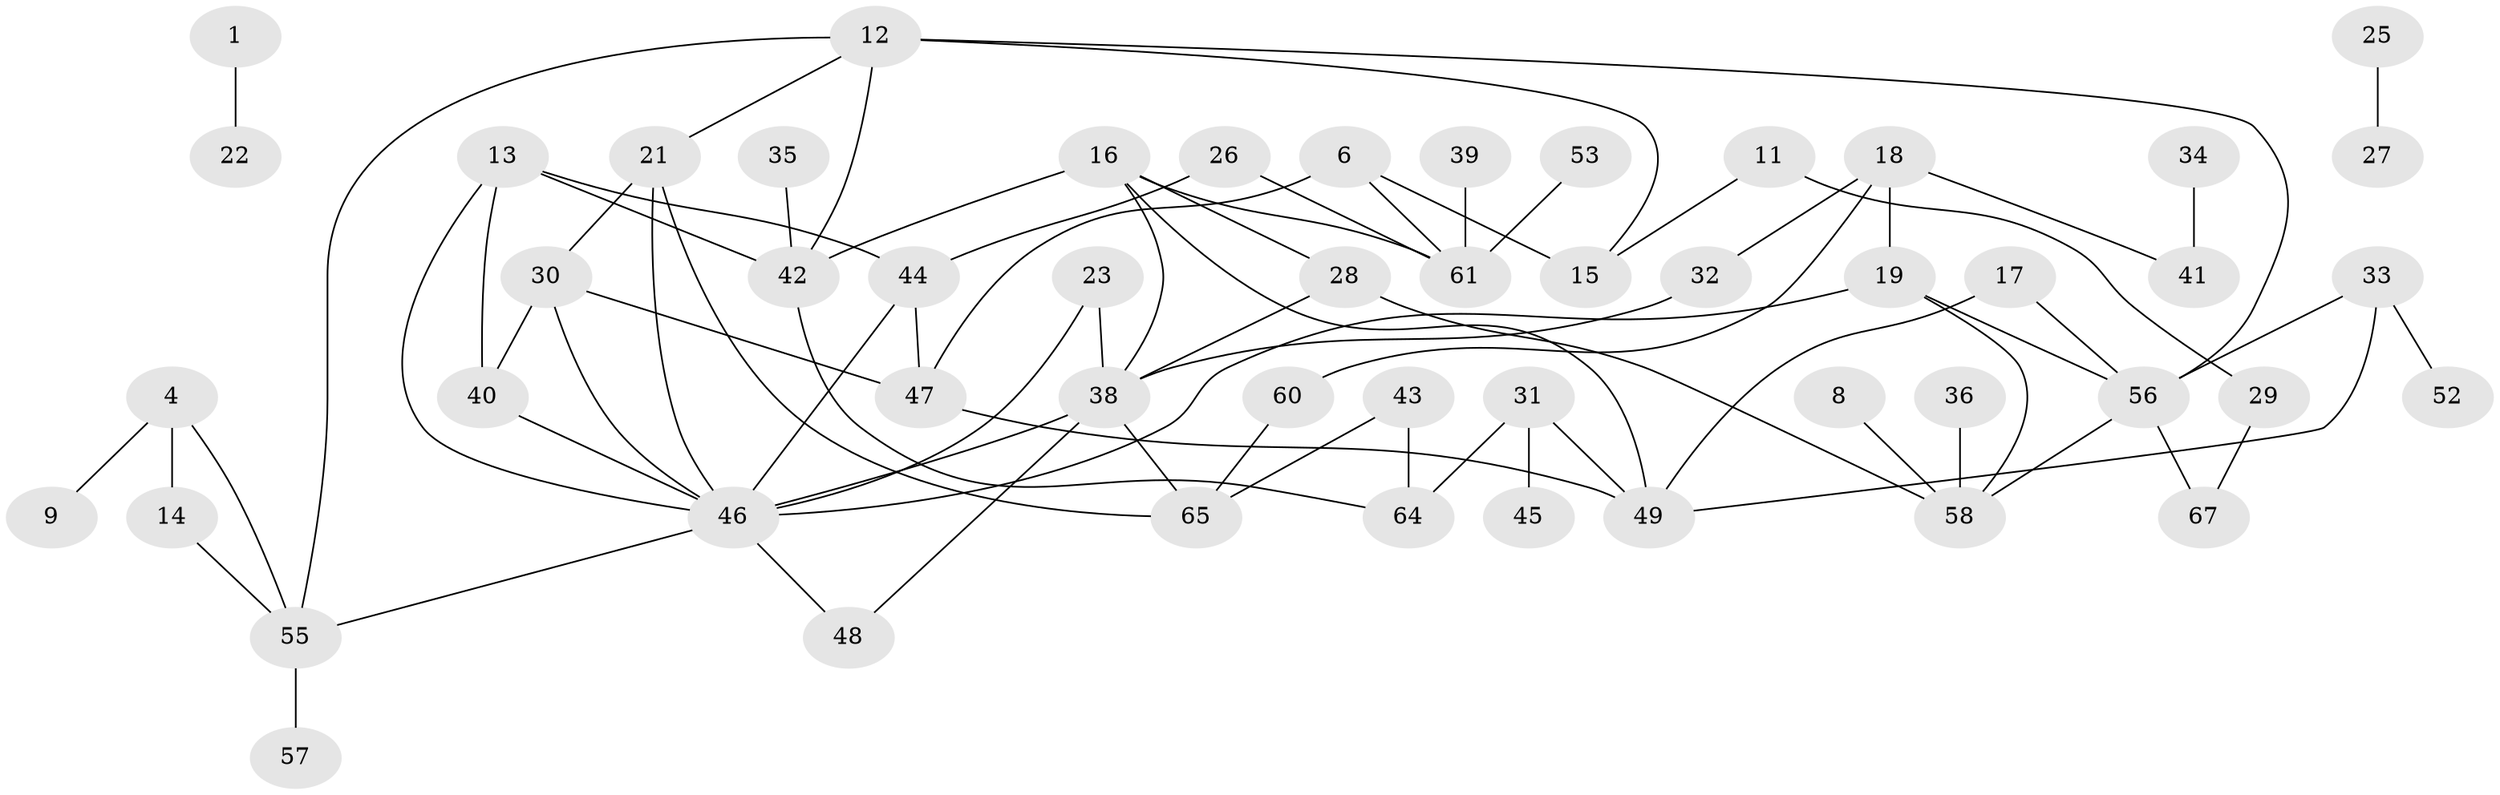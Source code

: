 // original degree distribution, {2: 0.308411214953271, 4: 0.11214953271028037, 1: 0.21495327102803738, 0: 0.1308411214953271, 3: 0.14953271028037382, 5: 0.07476635514018691, 7: 0.009345794392523364}
// Generated by graph-tools (version 1.1) at 2025/35/03/04/25 23:35:49]
// undirected, 52 vertices, 76 edges
graph export_dot {
  node [color=gray90,style=filled];
  1;
  4;
  6;
  8;
  9;
  11;
  12;
  13;
  14;
  15;
  16;
  17;
  18;
  19;
  21;
  22;
  23;
  25;
  26;
  27;
  28;
  29;
  30;
  31;
  32;
  33;
  34;
  35;
  36;
  38;
  39;
  40;
  41;
  42;
  43;
  44;
  45;
  46;
  47;
  48;
  49;
  52;
  53;
  55;
  56;
  57;
  58;
  60;
  61;
  64;
  65;
  67;
  1 -- 22 [weight=1.0];
  4 -- 9 [weight=1.0];
  4 -- 14 [weight=1.0];
  4 -- 55 [weight=1.0];
  6 -- 15 [weight=1.0];
  6 -- 47 [weight=1.0];
  6 -- 61 [weight=1.0];
  8 -- 58 [weight=1.0];
  11 -- 15 [weight=1.0];
  11 -- 29 [weight=1.0];
  12 -- 15 [weight=1.0];
  12 -- 21 [weight=1.0];
  12 -- 42 [weight=1.0];
  12 -- 55 [weight=1.0];
  12 -- 56 [weight=1.0];
  13 -- 40 [weight=1.0];
  13 -- 42 [weight=1.0];
  13 -- 44 [weight=1.0];
  13 -- 46 [weight=1.0];
  14 -- 55 [weight=1.0];
  16 -- 28 [weight=1.0];
  16 -- 38 [weight=1.0];
  16 -- 42 [weight=1.0];
  16 -- 49 [weight=1.0];
  16 -- 61 [weight=1.0];
  17 -- 49 [weight=1.0];
  17 -- 56 [weight=1.0];
  18 -- 19 [weight=1.0];
  18 -- 32 [weight=1.0];
  18 -- 41 [weight=1.0];
  18 -- 60 [weight=1.0];
  19 -- 46 [weight=1.0];
  19 -- 56 [weight=1.0];
  19 -- 58 [weight=1.0];
  21 -- 30 [weight=1.0];
  21 -- 46 [weight=1.0];
  21 -- 65 [weight=1.0];
  23 -- 38 [weight=1.0];
  23 -- 46 [weight=1.0];
  25 -- 27 [weight=1.0];
  26 -- 44 [weight=1.0];
  26 -- 61 [weight=1.0];
  28 -- 38 [weight=1.0];
  28 -- 58 [weight=1.0];
  29 -- 67 [weight=1.0];
  30 -- 40 [weight=1.0];
  30 -- 46 [weight=1.0];
  30 -- 47 [weight=1.0];
  31 -- 45 [weight=1.0];
  31 -- 49 [weight=1.0];
  31 -- 64 [weight=1.0];
  32 -- 38 [weight=1.0];
  33 -- 49 [weight=1.0];
  33 -- 52 [weight=1.0];
  33 -- 56 [weight=1.0];
  34 -- 41 [weight=1.0];
  35 -- 42 [weight=1.0];
  36 -- 58 [weight=1.0];
  38 -- 46 [weight=1.0];
  38 -- 48 [weight=1.0];
  38 -- 65 [weight=1.0];
  39 -- 61 [weight=1.0];
  40 -- 46 [weight=1.0];
  42 -- 64 [weight=1.0];
  43 -- 64 [weight=1.0];
  43 -- 65 [weight=1.0];
  44 -- 46 [weight=1.0];
  44 -- 47 [weight=1.0];
  46 -- 48 [weight=1.0];
  46 -- 55 [weight=1.0];
  47 -- 49 [weight=1.0];
  53 -- 61 [weight=1.0];
  55 -- 57 [weight=1.0];
  56 -- 58 [weight=1.0];
  56 -- 67 [weight=1.0];
  60 -- 65 [weight=1.0];
}
